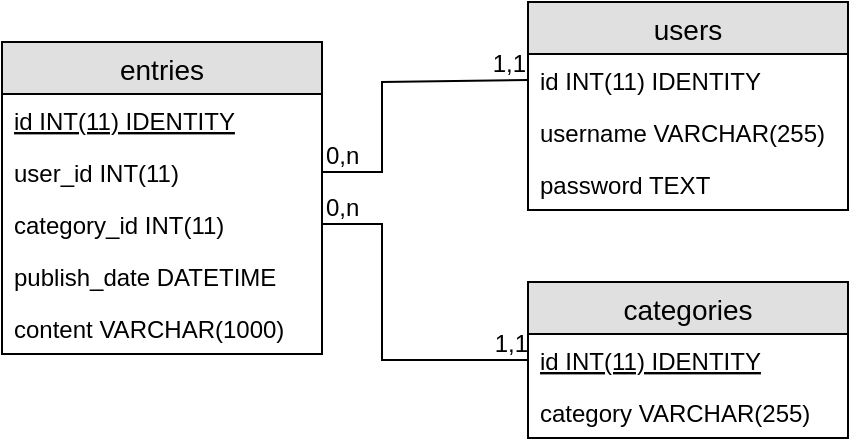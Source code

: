 <mxfile version="12.5.4" type="device"><diagram name="Page-1" id="efa7a0a1-bf9b-a30e-e6df-94a7791c09e9"><mxGraphModel dx="1408" dy="908" grid="1" gridSize="10" guides="1" tooltips="1" connect="1" arrows="1" fold="1" page="1" pageScale="1" pageWidth="826" pageHeight="1169" background="#ffffff" math="0" shadow="0"><root><mxCell id="0"/><mxCell id="1" parent="0"/><mxCell id="qGDvRhXUqrSKF5p0REDO-114" value="categories" style="swimlane;fontStyle=0;childLayout=stackLayout;horizontal=1;startSize=26;fillColor=#e0e0e0;horizontalStack=0;resizeParent=1;resizeParentMax=0;resizeLast=0;collapsible=1;marginBottom=0;swimlaneFillColor=#ffffff;align=center;fontSize=14;" vertex="1" parent="1"><mxGeometry x="333" y="300" width="160" height="78" as="geometry"/></mxCell><mxCell id="qGDvRhXUqrSKF5p0REDO-115" value="id INT(11) IDENTITY" style="text;strokeColor=none;fillColor=none;spacingLeft=4;spacingRight=4;overflow=hidden;rotatable=0;points=[[0,0.5],[1,0.5]];portConstraint=eastwest;fontSize=12;fontStyle=4" vertex="1" parent="qGDvRhXUqrSKF5p0REDO-114"><mxGeometry y="26" width="160" height="26" as="geometry"/></mxCell><mxCell id="qGDvRhXUqrSKF5p0REDO-116" value="category VARCHAR(255)" style="text;strokeColor=none;fillColor=none;spacingLeft=4;spacingRight=4;overflow=hidden;rotatable=0;points=[[0,0.5],[1,0.5]];portConstraint=eastwest;fontSize=12;" vertex="1" parent="qGDvRhXUqrSKF5p0REDO-114"><mxGeometry y="52" width="160" height="26" as="geometry"/></mxCell><mxCell id="qGDvRhXUqrSKF5p0REDO-118" value="entries" style="swimlane;fontStyle=0;childLayout=stackLayout;horizontal=1;startSize=26;fillColor=#e0e0e0;horizontalStack=0;resizeParent=1;resizeParentMax=0;resizeLast=0;collapsible=1;marginBottom=0;swimlaneFillColor=#ffffff;align=center;fontSize=14;" vertex="1" parent="1"><mxGeometry x="70" y="180" width="160" height="156" as="geometry"/></mxCell><mxCell id="qGDvRhXUqrSKF5p0REDO-119" value="id INT(11) IDENTITY" style="text;strokeColor=none;fillColor=none;spacingLeft=4;spacingRight=4;overflow=hidden;rotatable=0;points=[[0,0.5],[1,0.5]];portConstraint=eastwest;fontSize=12;fontStyle=4" vertex="1" parent="qGDvRhXUqrSKF5p0REDO-118"><mxGeometry y="26" width="160" height="26" as="geometry"/></mxCell><mxCell id="qGDvRhXUqrSKF5p0REDO-120" value="user_id INT(11)" style="text;strokeColor=none;fillColor=none;spacingLeft=4;spacingRight=4;overflow=hidden;rotatable=0;points=[[0,0.5],[1,0.5]];portConstraint=eastwest;fontSize=12;" vertex="1" parent="qGDvRhXUqrSKF5p0REDO-118"><mxGeometry y="52" width="160" height="26" as="geometry"/></mxCell><mxCell id="qGDvRhXUqrSKF5p0REDO-121" value="category_id INT(11)&#10;" style="text;strokeColor=none;fillColor=none;spacingLeft=4;spacingRight=4;overflow=hidden;rotatable=0;points=[[0,0.5],[1,0.5]];portConstraint=eastwest;fontSize=12;" vertex="1" parent="qGDvRhXUqrSKF5p0REDO-118"><mxGeometry y="78" width="160" height="26" as="geometry"/></mxCell><mxCell id="qGDvRhXUqrSKF5p0REDO-125" value="publish_date DATETIME" style="text;strokeColor=none;fillColor=none;spacingLeft=4;spacingRight=4;overflow=hidden;rotatable=0;points=[[0,0.5],[1,0.5]];portConstraint=eastwest;fontSize=12;" vertex="1" parent="qGDvRhXUqrSKF5p0REDO-118"><mxGeometry y="104" width="160" height="26" as="geometry"/></mxCell><mxCell id="qGDvRhXUqrSKF5p0REDO-126" value="content VARCHAR(1000)" style="text;strokeColor=none;fillColor=none;spacingLeft=4;spacingRight=4;overflow=hidden;rotatable=0;points=[[0,0.5],[1,0.5]];portConstraint=eastwest;fontSize=12;" vertex="1" parent="qGDvRhXUqrSKF5p0REDO-118"><mxGeometry y="130" width="160" height="26" as="geometry"/></mxCell><mxCell id="qGDvRhXUqrSKF5p0REDO-127" value="users" style="swimlane;fontStyle=0;childLayout=stackLayout;horizontal=1;startSize=26;fillColor=#e0e0e0;horizontalStack=0;resizeParent=1;resizeParentMax=0;resizeLast=0;collapsible=1;marginBottom=0;swimlaneFillColor=#ffffff;align=center;fontSize=14;" vertex="1" parent="1"><mxGeometry x="333" y="160" width="160" height="104" as="geometry"/></mxCell><mxCell id="qGDvRhXUqrSKF5p0REDO-128" value="id INT(11) IDENTITY" style="text;strokeColor=none;fillColor=none;spacingLeft=4;spacingRight=4;overflow=hidden;rotatable=0;points=[[0,0.5],[1,0.5]];portConstraint=eastwest;fontSize=12;" vertex="1" parent="qGDvRhXUqrSKF5p0REDO-127"><mxGeometry y="26" width="160" height="26" as="geometry"/></mxCell><mxCell id="qGDvRhXUqrSKF5p0REDO-129" value="username VARCHAR(255)" style="text;strokeColor=none;fillColor=none;spacingLeft=4;spacingRight=4;overflow=hidden;rotatable=0;points=[[0,0.5],[1,0.5]];portConstraint=eastwest;fontSize=12;" vertex="1" parent="qGDvRhXUqrSKF5p0REDO-127"><mxGeometry y="52" width="160" height="26" as="geometry"/></mxCell><mxCell id="qGDvRhXUqrSKF5p0REDO-130" value="password TEXT" style="text;strokeColor=none;fillColor=none;spacingLeft=4;spacingRight=4;overflow=hidden;rotatable=0;points=[[0,0.5],[1,0.5]];portConstraint=eastwest;fontSize=12;" vertex="1" parent="qGDvRhXUqrSKF5p0REDO-127"><mxGeometry y="78" width="160" height="26" as="geometry"/></mxCell><mxCell id="qGDvRhXUqrSKF5p0REDO-135" value="" style="endArrow=none;html=1;rounded=0;exitX=1;exitY=0.5;exitDx=0;exitDy=0;entryX=0;entryY=0.5;entryDx=0;entryDy=0;" edge="1" parent="1" source="qGDvRhXUqrSKF5p0REDO-120" target="qGDvRhXUqrSKF5p0REDO-128"><mxGeometry relative="1" as="geometry"><mxPoint x="90" y="540" as="sourcePoint"/><mxPoint x="250" y="540" as="targetPoint"/><Array as="points"><mxPoint x="260" y="245"/><mxPoint x="260" y="200"/></Array></mxGeometry></mxCell><mxCell id="qGDvRhXUqrSKF5p0REDO-136" value="0,n" style="resizable=0;html=1;align=left;verticalAlign=bottom;" connectable="0" vertex="1" parent="qGDvRhXUqrSKF5p0REDO-135"><mxGeometry x="-1" relative="1" as="geometry"/></mxCell><mxCell id="qGDvRhXUqrSKF5p0REDO-137" value="1,1" style="resizable=0;html=1;align=right;verticalAlign=bottom;" connectable="0" vertex="1" parent="qGDvRhXUqrSKF5p0REDO-135"><mxGeometry x="1" relative="1" as="geometry"/></mxCell><mxCell id="qGDvRhXUqrSKF5p0REDO-138" value="" style="endArrow=none;html=1;rounded=0;exitX=1;exitY=0.5;exitDx=0;exitDy=0;entryX=0;entryY=0.5;entryDx=0;entryDy=0;" edge="1" parent="1" source="qGDvRhXUqrSKF5p0REDO-121" target="qGDvRhXUqrSKF5p0REDO-115"><mxGeometry relative="1" as="geometry"><mxPoint x="70" y="400" as="sourcePoint"/><mxPoint x="230" y="400" as="targetPoint"/><Array as="points"><mxPoint x="260" y="271"/><mxPoint x="260" y="339"/></Array></mxGeometry></mxCell><mxCell id="qGDvRhXUqrSKF5p0REDO-139" value="0,n" style="resizable=0;html=1;align=left;verticalAlign=bottom;" connectable="0" vertex="1" parent="qGDvRhXUqrSKF5p0REDO-138"><mxGeometry x="-1" relative="1" as="geometry"/></mxCell><mxCell id="qGDvRhXUqrSKF5p0REDO-140" value="1,1" style="resizable=0;html=1;align=right;verticalAlign=bottom;" connectable="0" vertex="1" parent="qGDvRhXUqrSKF5p0REDO-138"><mxGeometry x="1" relative="1" as="geometry"/></mxCell></root></mxGraphModel></diagram></mxfile>